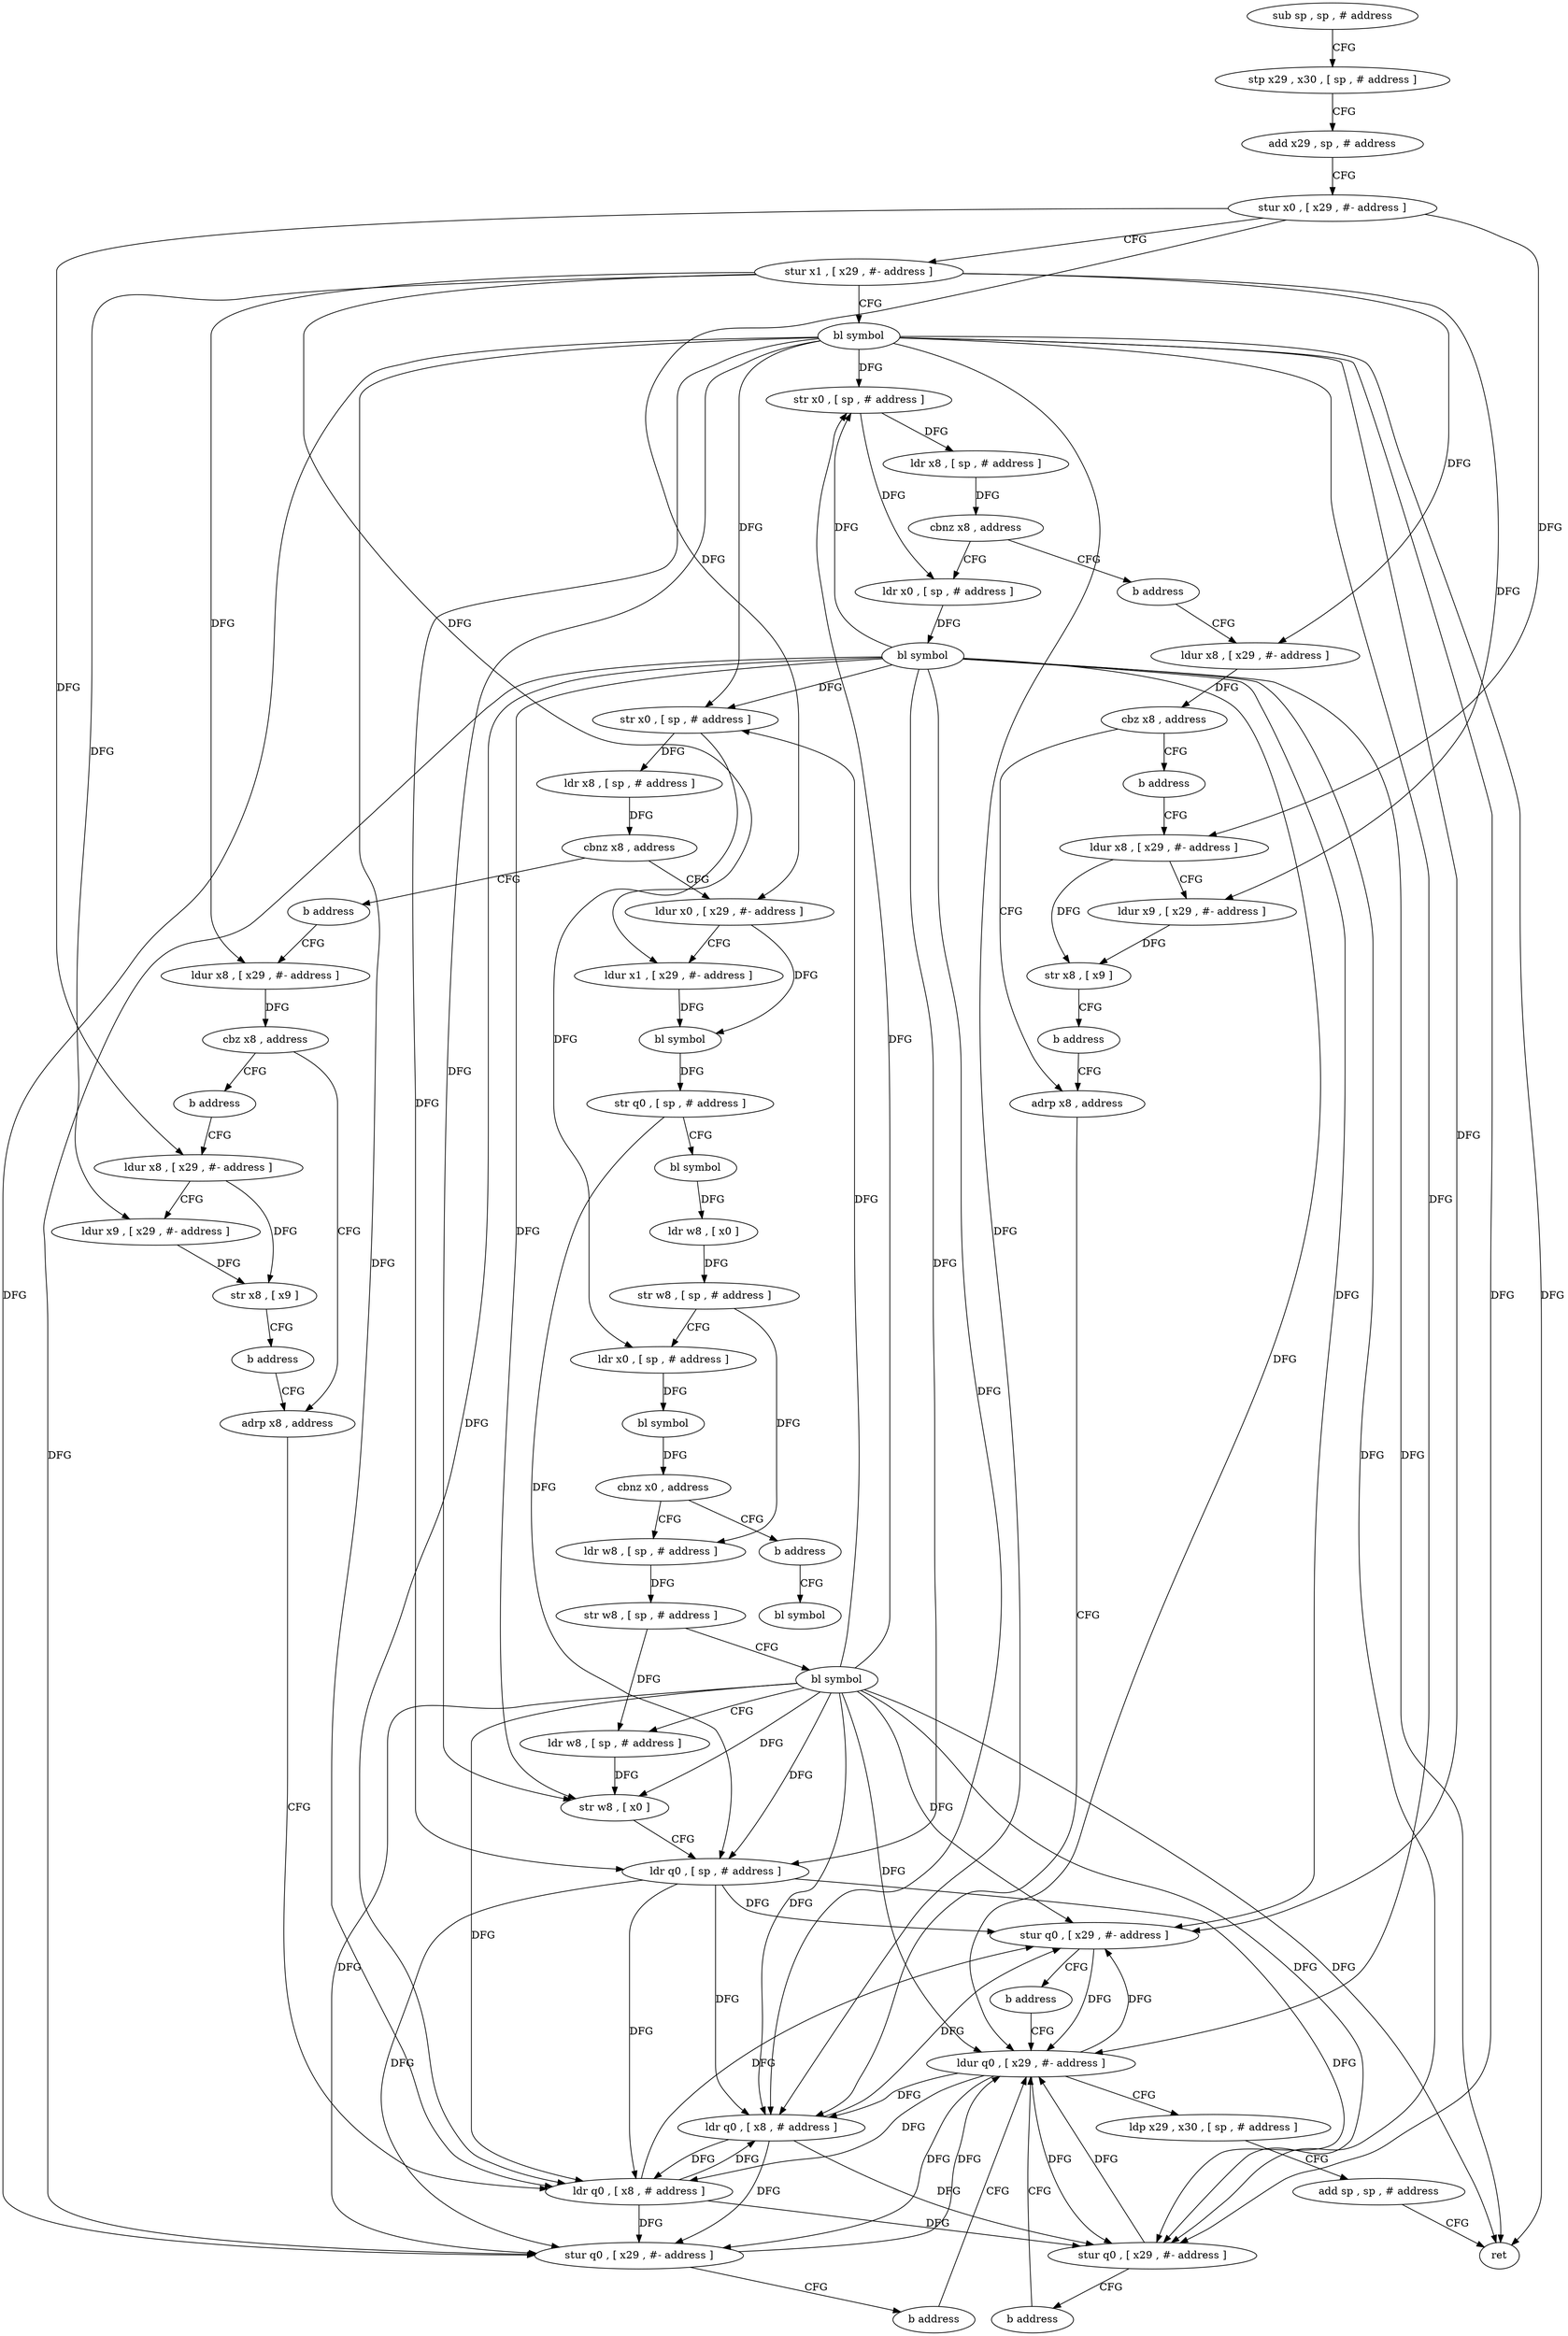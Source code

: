 digraph "func" {
"4235884" [label = "sub sp , sp , # address" ]
"4235888" [label = "stp x29 , x30 , [ sp , # address ]" ]
"4235892" [label = "add x29 , sp , # address" ]
"4235896" [label = "stur x0 , [ x29 , #- address ]" ]
"4235900" [label = "stur x1 , [ x29 , #- address ]" ]
"4235904" [label = "bl symbol" ]
"4235908" [label = "str x0 , [ sp , # address ]" ]
"4235912" [label = "ldr x8 , [ sp , # address ]" ]
"4235916" [label = "cbnz x8 , address" ]
"4235968" [label = "ldr x0 , [ sp , # address ]" ]
"4235920" [label = "b address" ]
"4235972" [label = "bl symbol" ]
"4235976" [label = "str x0 , [ sp , # address ]" ]
"4235980" [label = "ldr x8 , [ sp , # address ]" ]
"4235984" [label = "cbnz x8 , address" ]
"4236036" [label = "ldur x0 , [ x29 , #- address ]" ]
"4235988" [label = "b address" ]
"4235924" [label = "ldur x8 , [ x29 , #- address ]" ]
"4236040" [label = "ldur x1 , [ x29 , #- address ]" ]
"4236044" [label = "bl symbol" ]
"4236048" [label = "str q0 , [ sp , # address ]" ]
"4236052" [label = "bl symbol" ]
"4236056" [label = "ldr w8 , [ x0 ]" ]
"4236060" [label = "str w8 , [ sp , # address ]" ]
"4236064" [label = "ldr x0 , [ sp , # address ]" ]
"4236068" [label = "bl symbol" ]
"4236072" [label = "cbnz x0 , address" ]
"4236084" [label = "ldr w8 , [ sp , # address ]" ]
"4236076" [label = "b address" ]
"4235992" [label = "ldur x8 , [ x29 , #- address ]" ]
"4235928" [label = "cbz x8 , address" ]
"4235952" [label = "adrp x8 , address" ]
"4235932" [label = "b address" ]
"4236088" [label = "str w8 , [ sp , # address ]" ]
"4236092" [label = "bl symbol" ]
"4236096" [label = "ldr w8 , [ sp , # address ]" ]
"4236100" [label = "str w8 , [ x0 ]" ]
"4236104" [label = "ldr q0 , [ sp , # address ]" ]
"4236108" [label = "stur q0 , [ x29 , #- address ]" ]
"4236112" [label = "b address" ]
"4236116" [label = "ldur q0 , [ x29 , #- address ]" ]
"4236080" [label = "bl symbol" ]
"4235996" [label = "cbz x8 , address" ]
"4236020" [label = "adrp x8 , address" ]
"4236000" [label = "b address" ]
"4235956" [label = "ldr q0 , [ x8 , # address ]" ]
"4235960" [label = "stur q0 , [ x29 , #- address ]" ]
"4235964" [label = "b address" ]
"4235936" [label = "ldur x8 , [ x29 , #- address ]" ]
"4236120" [label = "ldp x29 , x30 , [ sp , # address ]" ]
"4236124" [label = "add sp , sp , # address" ]
"4236128" [label = "ret" ]
"4236024" [label = "ldr q0 , [ x8 , # address ]" ]
"4236028" [label = "stur q0 , [ x29 , #- address ]" ]
"4236032" [label = "b address" ]
"4236004" [label = "ldur x8 , [ x29 , #- address ]" ]
"4235940" [label = "ldur x9 , [ x29 , #- address ]" ]
"4235944" [label = "str x8 , [ x9 ]" ]
"4235948" [label = "b address" ]
"4236008" [label = "ldur x9 , [ x29 , #- address ]" ]
"4236012" [label = "str x8 , [ x9 ]" ]
"4236016" [label = "b address" ]
"4235884" -> "4235888" [ label = "CFG" ]
"4235888" -> "4235892" [ label = "CFG" ]
"4235892" -> "4235896" [ label = "CFG" ]
"4235896" -> "4235900" [ label = "CFG" ]
"4235896" -> "4236036" [ label = "DFG" ]
"4235896" -> "4235936" [ label = "DFG" ]
"4235896" -> "4236004" [ label = "DFG" ]
"4235900" -> "4235904" [ label = "CFG" ]
"4235900" -> "4236040" [ label = "DFG" ]
"4235900" -> "4235924" [ label = "DFG" ]
"4235900" -> "4235992" [ label = "DFG" ]
"4235900" -> "4235940" [ label = "DFG" ]
"4235900" -> "4236008" [ label = "DFG" ]
"4235904" -> "4235908" [ label = "DFG" ]
"4235904" -> "4235976" [ label = "DFG" ]
"4235904" -> "4236100" [ label = "DFG" ]
"4235904" -> "4236128" [ label = "DFG" ]
"4235904" -> "4236104" [ label = "DFG" ]
"4235904" -> "4236108" [ label = "DFG" ]
"4235904" -> "4235956" [ label = "DFG" ]
"4235904" -> "4235960" [ label = "DFG" ]
"4235904" -> "4236116" [ label = "DFG" ]
"4235904" -> "4236024" [ label = "DFG" ]
"4235904" -> "4236028" [ label = "DFG" ]
"4235908" -> "4235912" [ label = "DFG" ]
"4235908" -> "4235968" [ label = "DFG" ]
"4235912" -> "4235916" [ label = "DFG" ]
"4235916" -> "4235968" [ label = "CFG" ]
"4235916" -> "4235920" [ label = "CFG" ]
"4235968" -> "4235972" [ label = "DFG" ]
"4235920" -> "4235924" [ label = "CFG" ]
"4235972" -> "4235976" [ label = "DFG" ]
"4235972" -> "4235908" [ label = "DFG" ]
"4235972" -> "4236100" [ label = "DFG" ]
"4235972" -> "4236128" [ label = "DFG" ]
"4235972" -> "4236104" [ label = "DFG" ]
"4235972" -> "4236108" [ label = "DFG" ]
"4235972" -> "4235956" [ label = "DFG" ]
"4235972" -> "4235960" [ label = "DFG" ]
"4235972" -> "4236116" [ label = "DFG" ]
"4235972" -> "4236024" [ label = "DFG" ]
"4235972" -> "4236028" [ label = "DFG" ]
"4235976" -> "4235980" [ label = "DFG" ]
"4235976" -> "4236064" [ label = "DFG" ]
"4235980" -> "4235984" [ label = "DFG" ]
"4235984" -> "4236036" [ label = "CFG" ]
"4235984" -> "4235988" [ label = "CFG" ]
"4236036" -> "4236040" [ label = "CFG" ]
"4236036" -> "4236044" [ label = "DFG" ]
"4235988" -> "4235992" [ label = "CFG" ]
"4235924" -> "4235928" [ label = "DFG" ]
"4236040" -> "4236044" [ label = "DFG" ]
"4236044" -> "4236048" [ label = "DFG" ]
"4236048" -> "4236052" [ label = "CFG" ]
"4236048" -> "4236104" [ label = "DFG" ]
"4236052" -> "4236056" [ label = "DFG" ]
"4236056" -> "4236060" [ label = "DFG" ]
"4236060" -> "4236064" [ label = "CFG" ]
"4236060" -> "4236084" [ label = "DFG" ]
"4236064" -> "4236068" [ label = "DFG" ]
"4236068" -> "4236072" [ label = "DFG" ]
"4236072" -> "4236084" [ label = "CFG" ]
"4236072" -> "4236076" [ label = "CFG" ]
"4236084" -> "4236088" [ label = "DFG" ]
"4236076" -> "4236080" [ label = "CFG" ]
"4235992" -> "4235996" [ label = "DFG" ]
"4235928" -> "4235952" [ label = "CFG" ]
"4235928" -> "4235932" [ label = "CFG" ]
"4235952" -> "4235956" [ label = "CFG" ]
"4235932" -> "4235936" [ label = "CFG" ]
"4236088" -> "4236092" [ label = "CFG" ]
"4236088" -> "4236096" [ label = "DFG" ]
"4236092" -> "4236096" [ label = "CFG" ]
"4236092" -> "4235908" [ label = "DFG" ]
"4236092" -> "4235976" [ label = "DFG" ]
"4236092" -> "4236100" [ label = "DFG" ]
"4236092" -> "4236128" [ label = "DFG" ]
"4236092" -> "4236104" [ label = "DFG" ]
"4236092" -> "4236108" [ label = "DFG" ]
"4236092" -> "4235956" [ label = "DFG" ]
"4236092" -> "4235960" [ label = "DFG" ]
"4236092" -> "4236116" [ label = "DFG" ]
"4236092" -> "4236024" [ label = "DFG" ]
"4236092" -> "4236028" [ label = "DFG" ]
"4236096" -> "4236100" [ label = "DFG" ]
"4236100" -> "4236104" [ label = "CFG" ]
"4236104" -> "4236108" [ label = "DFG" ]
"4236104" -> "4235956" [ label = "DFG" ]
"4236104" -> "4235960" [ label = "DFG" ]
"4236104" -> "4236024" [ label = "DFG" ]
"4236104" -> "4236028" [ label = "DFG" ]
"4236108" -> "4236112" [ label = "CFG" ]
"4236108" -> "4236116" [ label = "DFG" ]
"4236112" -> "4236116" [ label = "CFG" ]
"4236116" -> "4236120" [ label = "CFG" ]
"4236116" -> "4236108" [ label = "DFG" ]
"4236116" -> "4235956" [ label = "DFG" ]
"4236116" -> "4235960" [ label = "DFG" ]
"4236116" -> "4236024" [ label = "DFG" ]
"4236116" -> "4236028" [ label = "DFG" ]
"4235996" -> "4236020" [ label = "CFG" ]
"4235996" -> "4236000" [ label = "CFG" ]
"4236020" -> "4236024" [ label = "CFG" ]
"4236000" -> "4236004" [ label = "CFG" ]
"4235956" -> "4235960" [ label = "DFG" ]
"4235956" -> "4236108" [ label = "DFG" ]
"4235956" -> "4236024" [ label = "DFG" ]
"4235956" -> "4236028" [ label = "DFG" ]
"4235960" -> "4235964" [ label = "CFG" ]
"4235960" -> "4236116" [ label = "DFG" ]
"4235964" -> "4236116" [ label = "CFG" ]
"4235936" -> "4235940" [ label = "CFG" ]
"4235936" -> "4235944" [ label = "DFG" ]
"4236120" -> "4236124" [ label = "CFG" ]
"4236124" -> "4236128" [ label = "CFG" ]
"4236024" -> "4236028" [ label = "DFG" ]
"4236024" -> "4236108" [ label = "DFG" ]
"4236024" -> "4235956" [ label = "DFG" ]
"4236024" -> "4235960" [ label = "DFG" ]
"4236028" -> "4236032" [ label = "CFG" ]
"4236028" -> "4236116" [ label = "DFG" ]
"4236032" -> "4236116" [ label = "CFG" ]
"4236004" -> "4236008" [ label = "CFG" ]
"4236004" -> "4236012" [ label = "DFG" ]
"4235940" -> "4235944" [ label = "DFG" ]
"4235944" -> "4235948" [ label = "CFG" ]
"4235948" -> "4235952" [ label = "CFG" ]
"4236008" -> "4236012" [ label = "DFG" ]
"4236012" -> "4236016" [ label = "CFG" ]
"4236016" -> "4236020" [ label = "CFG" ]
}
